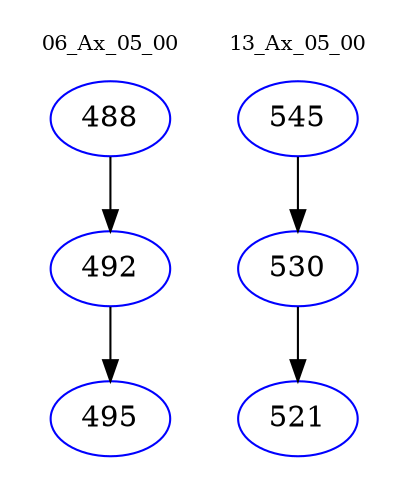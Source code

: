 digraph{
subgraph cluster_0 {
color = white
label = "06_Ax_05_00";
fontsize=10;
T0_488 [label="488", color="blue"]
T0_488 -> T0_492 [color="black"]
T0_492 [label="492", color="blue"]
T0_492 -> T0_495 [color="black"]
T0_495 [label="495", color="blue"]
}
subgraph cluster_1 {
color = white
label = "13_Ax_05_00";
fontsize=10;
T1_545 [label="545", color="blue"]
T1_545 -> T1_530 [color="black"]
T1_530 [label="530", color="blue"]
T1_530 -> T1_521 [color="black"]
T1_521 [label="521", color="blue"]
}
}
